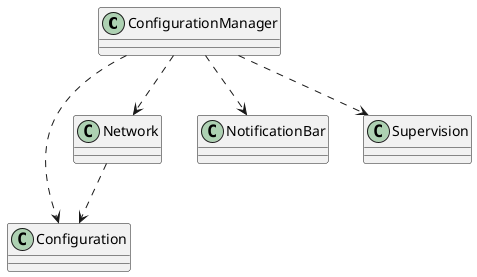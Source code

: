 @startuml
'https://plantuml.com/class-diagram

class ConfigurationManager
class Configuration 
class Network
class NotificationBar
class Supervision

ConfigurationManager ..> Configuration
Network ..> Configuration

ConfigurationManager ..> Network
ConfigurationManager ..> NotificationBar
ConfigurationManager ..> Supervision

@enduml
